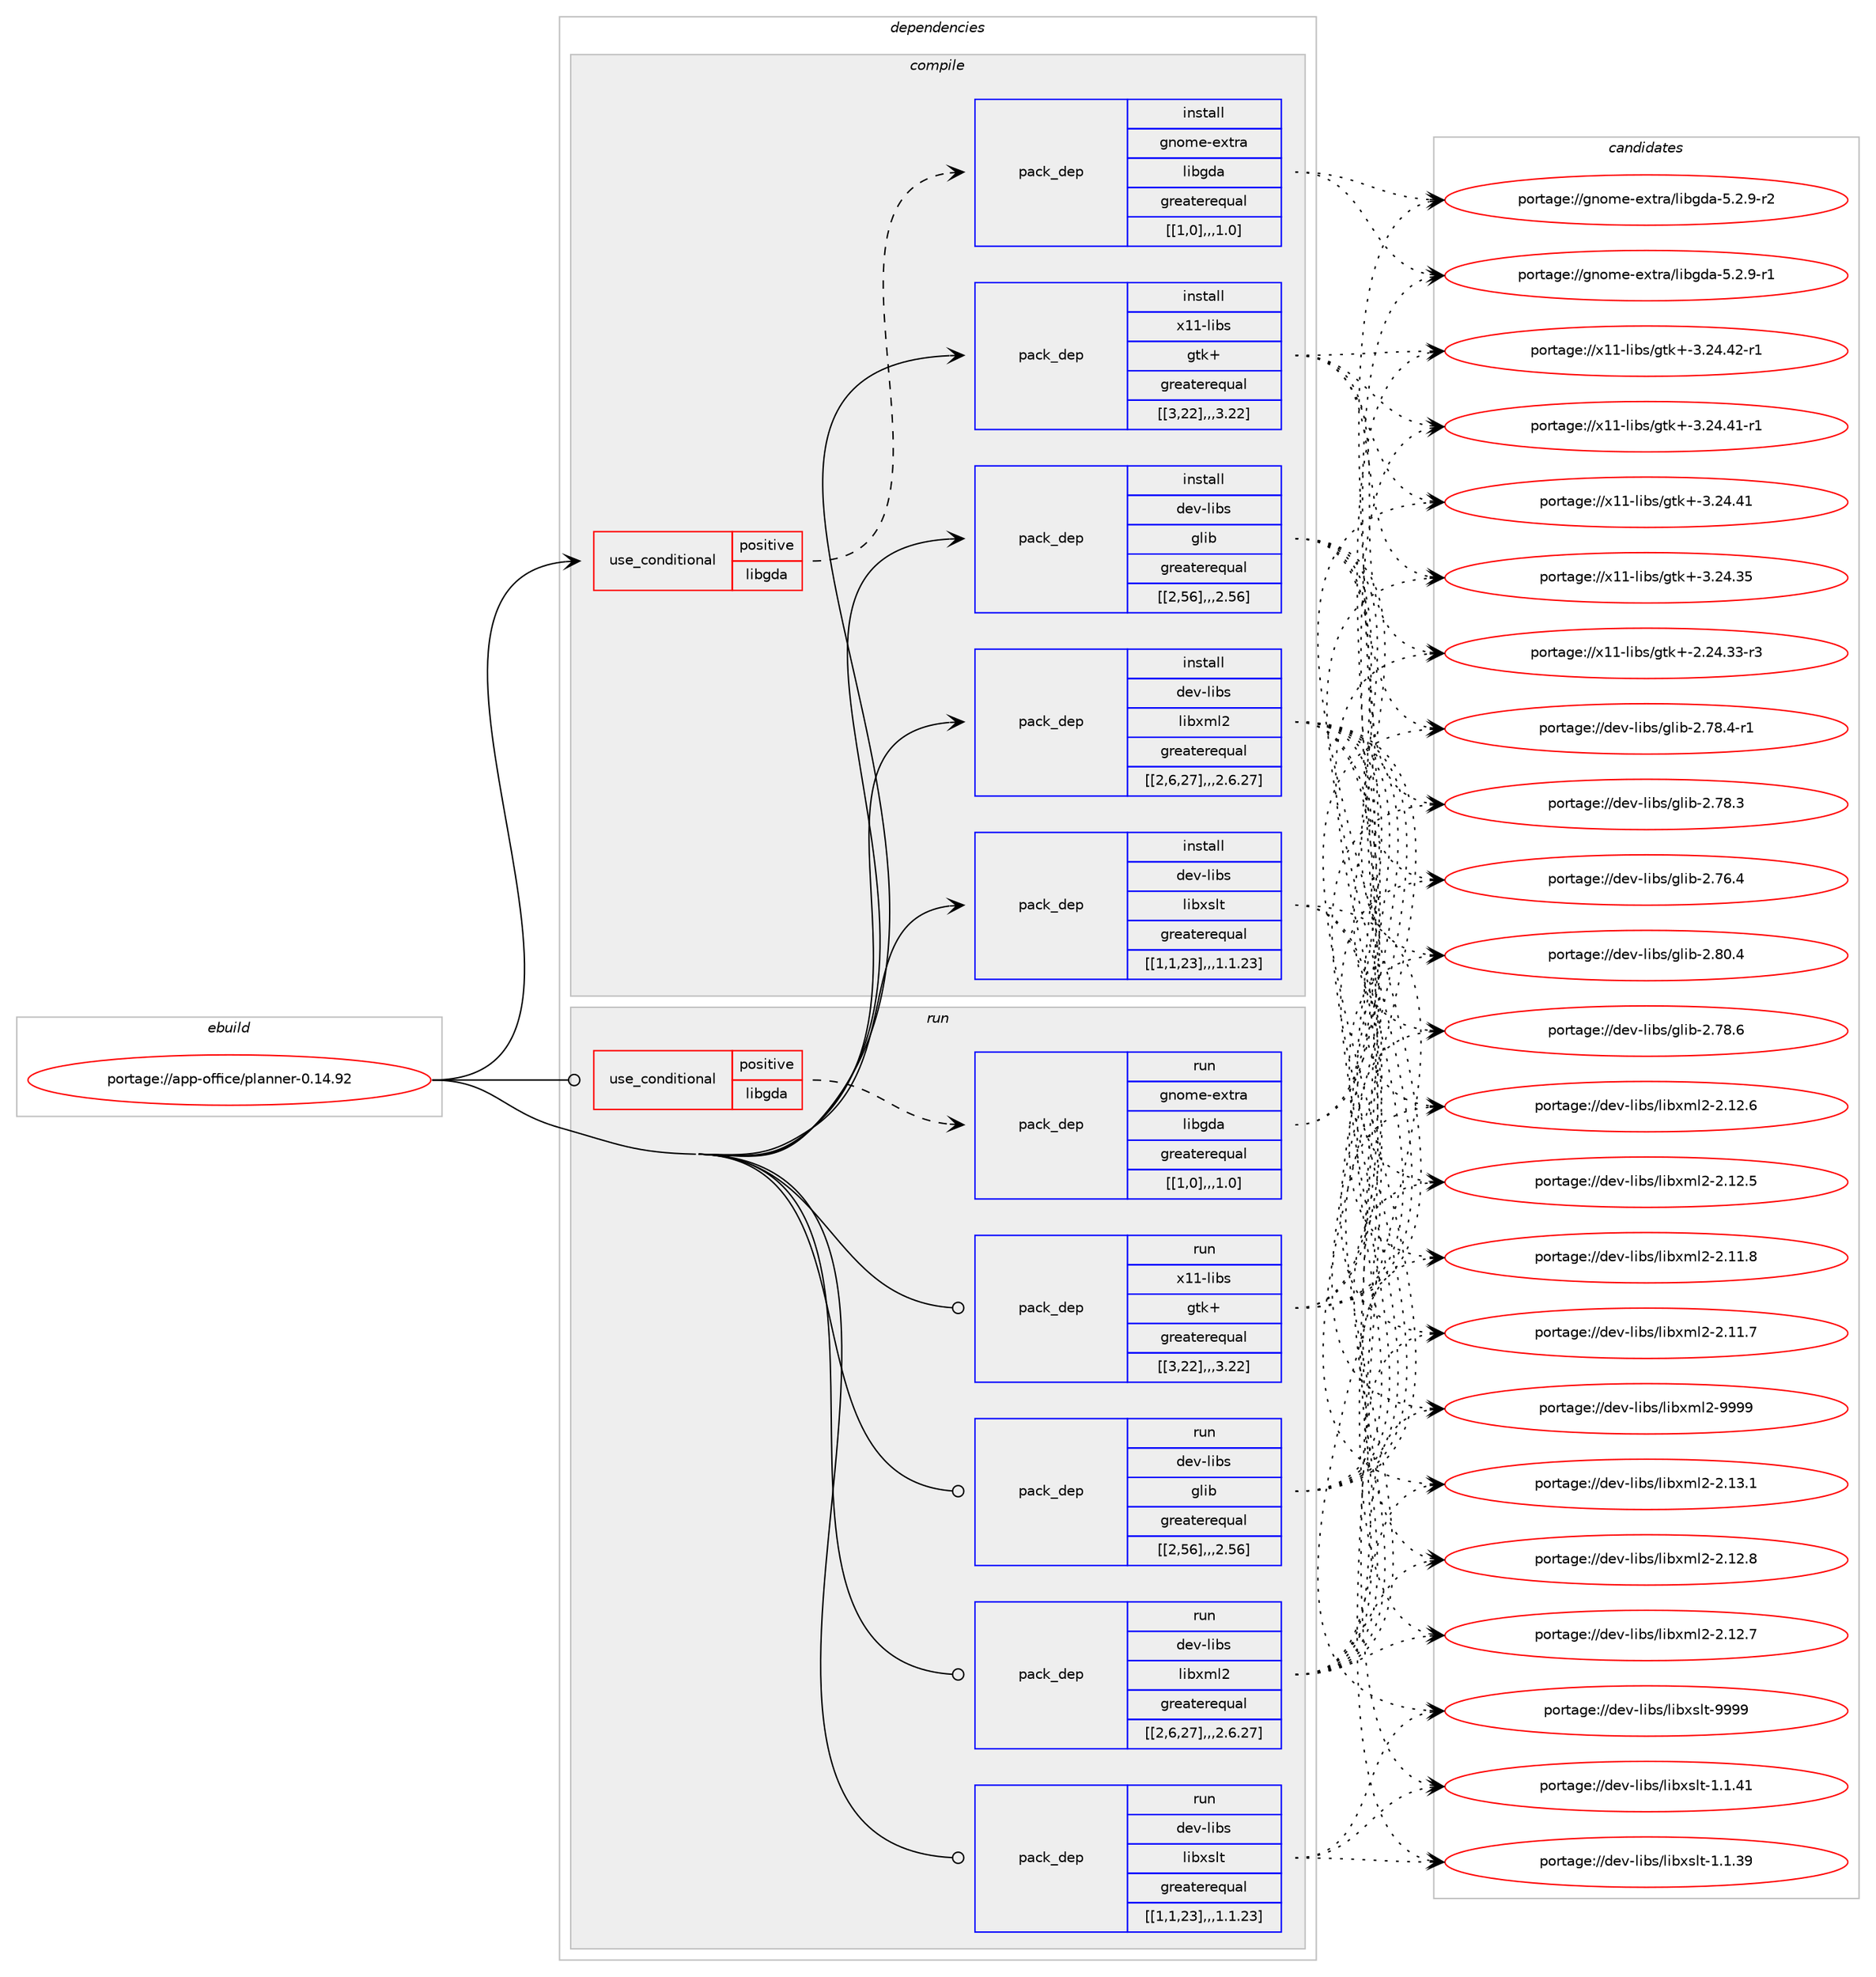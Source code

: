 digraph prolog {

# *************
# Graph options
# *************

newrank=true;
concentrate=true;
compound=true;
graph [rankdir=LR,fontname=Helvetica,fontsize=10,ranksep=1.5];#, ranksep=2.5, nodesep=0.2];
edge  [arrowhead=vee];
node  [fontname=Helvetica,fontsize=10];

# **********
# The ebuild
# **********

subgraph cluster_leftcol {
color=gray;
label=<<i>ebuild</i>>;
id [label="portage://app-office/planner-0.14.92", color=red, width=4, href="../app-office/planner-0.14.92.svg"];
}

# ****************
# The dependencies
# ****************

subgraph cluster_midcol {
color=gray;
label=<<i>dependencies</i>>;
subgraph cluster_compile {
fillcolor="#eeeeee";
style=filled;
label=<<i>compile</i>>;
subgraph cond13955 {
dependency49721 [label=<<TABLE BORDER="0" CELLBORDER="1" CELLSPACING="0" CELLPADDING="4"><TR><TD ROWSPAN="3" CELLPADDING="10">use_conditional</TD></TR><TR><TD>positive</TD></TR><TR><TD>libgda</TD></TR></TABLE>>, shape=none, color=red];
subgraph pack35325 {
dependency49722 [label=<<TABLE BORDER="0" CELLBORDER="1" CELLSPACING="0" CELLPADDING="4" WIDTH="220"><TR><TD ROWSPAN="6" CELLPADDING="30">pack_dep</TD></TR><TR><TD WIDTH="110">install</TD></TR><TR><TD>gnome-extra</TD></TR><TR><TD>libgda</TD></TR><TR><TD>greaterequal</TD></TR><TR><TD>[[1,0],,,1.0]</TD></TR></TABLE>>, shape=none, color=blue];
}
dependency49721:e -> dependency49722:w [weight=20,style="dashed",arrowhead="vee"];
}
id:e -> dependency49721:w [weight=20,style="solid",arrowhead="vee"];
subgraph pack35326 {
dependency49723 [label=<<TABLE BORDER="0" CELLBORDER="1" CELLSPACING="0" CELLPADDING="4" WIDTH="220"><TR><TD ROWSPAN="6" CELLPADDING="30">pack_dep</TD></TR><TR><TD WIDTH="110">install</TD></TR><TR><TD>dev-libs</TD></TR><TR><TD>glib</TD></TR><TR><TD>greaterequal</TD></TR><TR><TD>[[2,56],,,2.56]</TD></TR></TABLE>>, shape=none, color=blue];
}
id:e -> dependency49723:w [weight=20,style="solid",arrowhead="vee"];
subgraph pack35327 {
dependency49724 [label=<<TABLE BORDER="0" CELLBORDER="1" CELLSPACING="0" CELLPADDING="4" WIDTH="220"><TR><TD ROWSPAN="6" CELLPADDING="30">pack_dep</TD></TR><TR><TD WIDTH="110">install</TD></TR><TR><TD>dev-libs</TD></TR><TR><TD>libxml2</TD></TR><TR><TD>greaterequal</TD></TR><TR><TD>[[2,6,27],,,2.6.27]</TD></TR></TABLE>>, shape=none, color=blue];
}
id:e -> dependency49724:w [weight=20,style="solid",arrowhead="vee"];
subgraph pack35328 {
dependency49725 [label=<<TABLE BORDER="0" CELLBORDER="1" CELLSPACING="0" CELLPADDING="4" WIDTH="220"><TR><TD ROWSPAN="6" CELLPADDING="30">pack_dep</TD></TR><TR><TD WIDTH="110">install</TD></TR><TR><TD>dev-libs</TD></TR><TR><TD>libxslt</TD></TR><TR><TD>greaterequal</TD></TR><TR><TD>[[1,1,23],,,1.1.23]</TD></TR></TABLE>>, shape=none, color=blue];
}
id:e -> dependency49725:w [weight=20,style="solid",arrowhead="vee"];
subgraph pack35329 {
dependency49726 [label=<<TABLE BORDER="0" CELLBORDER="1" CELLSPACING="0" CELLPADDING="4" WIDTH="220"><TR><TD ROWSPAN="6" CELLPADDING="30">pack_dep</TD></TR><TR><TD WIDTH="110">install</TD></TR><TR><TD>x11-libs</TD></TR><TR><TD>gtk+</TD></TR><TR><TD>greaterequal</TD></TR><TR><TD>[[3,22],,,3.22]</TD></TR></TABLE>>, shape=none, color=blue];
}
id:e -> dependency49726:w [weight=20,style="solid",arrowhead="vee"];
}
subgraph cluster_compileandrun {
fillcolor="#eeeeee";
style=filled;
label=<<i>compile and run</i>>;
}
subgraph cluster_run {
fillcolor="#eeeeee";
style=filled;
label=<<i>run</i>>;
subgraph cond13956 {
dependency49727 [label=<<TABLE BORDER="0" CELLBORDER="1" CELLSPACING="0" CELLPADDING="4"><TR><TD ROWSPAN="3" CELLPADDING="10">use_conditional</TD></TR><TR><TD>positive</TD></TR><TR><TD>libgda</TD></TR></TABLE>>, shape=none, color=red];
subgraph pack35330 {
dependency49728 [label=<<TABLE BORDER="0" CELLBORDER="1" CELLSPACING="0" CELLPADDING="4" WIDTH="220"><TR><TD ROWSPAN="6" CELLPADDING="30">pack_dep</TD></TR><TR><TD WIDTH="110">run</TD></TR><TR><TD>gnome-extra</TD></TR><TR><TD>libgda</TD></TR><TR><TD>greaterequal</TD></TR><TR><TD>[[1,0],,,1.0]</TD></TR></TABLE>>, shape=none, color=blue];
}
dependency49727:e -> dependency49728:w [weight=20,style="dashed",arrowhead="vee"];
}
id:e -> dependency49727:w [weight=20,style="solid",arrowhead="odot"];
subgraph pack35331 {
dependency49729 [label=<<TABLE BORDER="0" CELLBORDER="1" CELLSPACING="0" CELLPADDING="4" WIDTH="220"><TR><TD ROWSPAN="6" CELLPADDING="30">pack_dep</TD></TR><TR><TD WIDTH="110">run</TD></TR><TR><TD>dev-libs</TD></TR><TR><TD>glib</TD></TR><TR><TD>greaterequal</TD></TR><TR><TD>[[2,56],,,2.56]</TD></TR></TABLE>>, shape=none, color=blue];
}
id:e -> dependency49729:w [weight=20,style="solid",arrowhead="odot"];
subgraph pack35332 {
dependency49730 [label=<<TABLE BORDER="0" CELLBORDER="1" CELLSPACING="0" CELLPADDING="4" WIDTH="220"><TR><TD ROWSPAN="6" CELLPADDING="30">pack_dep</TD></TR><TR><TD WIDTH="110">run</TD></TR><TR><TD>dev-libs</TD></TR><TR><TD>libxml2</TD></TR><TR><TD>greaterequal</TD></TR><TR><TD>[[2,6,27],,,2.6.27]</TD></TR></TABLE>>, shape=none, color=blue];
}
id:e -> dependency49730:w [weight=20,style="solid",arrowhead="odot"];
subgraph pack35333 {
dependency49731 [label=<<TABLE BORDER="0" CELLBORDER="1" CELLSPACING="0" CELLPADDING="4" WIDTH="220"><TR><TD ROWSPAN="6" CELLPADDING="30">pack_dep</TD></TR><TR><TD WIDTH="110">run</TD></TR><TR><TD>dev-libs</TD></TR><TR><TD>libxslt</TD></TR><TR><TD>greaterequal</TD></TR><TR><TD>[[1,1,23],,,1.1.23]</TD></TR></TABLE>>, shape=none, color=blue];
}
id:e -> dependency49731:w [weight=20,style="solid",arrowhead="odot"];
subgraph pack35334 {
dependency49732 [label=<<TABLE BORDER="0" CELLBORDER="1" CELLSPACING="0" CELLPADDING="4" WIDTH="220"><TR><TD ROWSPAN="6" CELLPADDING="30">pack_dep</TD></TR><TR><TD WIDTH="110">run</TD></TR><TR><TD>x11-libs</TD></TR><TR><TD>gtk+</TD></TR><TR><TD>greaterequal</TD></TR><TR><TD>[[3,22],,,3.22]</TD></TR></TABLE>>, shape=none, color=blue];
}
id:e -> dependency49732:w [weight=20,style="solid",arrowhead="odot"];
}
}

# **************
# The candidates
# **************

subgraph cluster_choices {
rank=same;
color=gray;
label=<<i>candidates</i>>;

subgraph choice35325 {
color=black;
nodesep=1;
choice10311011110910145101120116114974710810598103100974553465046574511450 [label="portage://gnome-extra/libgda-5.2.9-r2", color=red, width=4,href="../gnome-extra/libgda-5.2.9-r2.svg"];
choice10311011110910145101120116114974710810598103100974553465046574511449 [label="portage://gnome-extra/libgda-5.2.9-r1", color=red, width=4,href="../gnome-extra/libgda-5.2.9-r1.svg"];
dependency49722:e -> choice10311011110910145101120116114974710810598103100974553465046574511450:w [style=dotted,weight="100"];
dependency49722:e -> choice10311011110910145101120116114974710810598103100974553465046574511449:w [style=dotted,weight="100"];
}
subgraph choice35326 {
color=black;
nodesep=1;
choice1001011184510810598115471031081059845504656484652 [label="portage://dev-libs/glib-2.80.4", color=red, width=4,href="../dev-libs/glib-2.80.4.svg"];
choice1001011184510810598115471031081059845504655564654 [label="portage://dev-libs/glib-2.78.6", color=red, width=4,href="../dev-libs/glib-2.78.6.svg"];
choice10010111845108105981154710310810598455046555646524511449 [label="portage://dev-libs/glib-2.78.4-r1", color=red, width=4,href="../dev-libs/glib-2.78.4-r1.svg"];
choice1001011184510810598115471031081059845504655564651 [label="portage://dev-libs/glib-2.78.3", color=red, width=4,href="../dev-libs/glib-2.78.3.svg"];
choice1001011184510810598115471031081059845504655544652 [label="portage://dev-libs/glib-2.76.4", color=red, width=4,href="../dev-libs/glib-2.76.4.svg"];
dependency49723:e -> choice1001011184510810598115471031081059845504656484652:w [style=dotted,weight="100"];
dependency49723:e -> choice1001011184510810598115471031081059845504655564654:w [style=dotted,weight="100"];
dependency49723:e -> choice10010111845108105981154710310810598455046555646524511449:w [style=dotted,weight="100"];
dependency49723:e -> choice1001011184510810598115471031081059845504655564651:w [style=dotted,weight="100"];
dependency49723:e -> choice1001011184510810598115471031081059845504655544652:w [style=dotted,weight="100"];
}
subgraph choice35327 {
color=black;
nodesep=1;
choice10010111845108105981154710810598120109108504557575757 [label="portage://dev-libs/libxml2-9999", color=red, width=4,href="../dev-libs/libxml2-9999.svg"];
choice100101118451081059811547108105981201091085045504649514649 [label="portage://dev-libs/libxml2-2.13.1", color=red, width=4,href="../dev-libs/libxml2-2.13.1.svg"];
choice100101118451081059811547108105981201091085045504649504656 [label="portage://dev-libs/libxml2-2.12.8", color=red, width=4,href="../dev-libs/libxml2-2.12.8.svg"];
choice100101118451081059811547108105981201091085045504649504655 [label="portage://dev-libs/libxml2-2.12.7", color=red, width=4,href="../dev-libs/libxml2-2.12.7.svg"];
choice100101118451081059811547108105981201091085045504649504654 [label="portage://dev-libs/libxml2-2.12.6", color=red, width=4,href="../dev-libs/libxml2-2.12.6.svg"];
choice100101118451081059811547108105981201091085045504649504653 [label="portage://dev-libs/libxml2-2.12.5", color=red, width=4,href="../dev-libs/libxml2-2.12.5.svg"];
choice100101118451081059811547108105981201091085045504649494656 [label="portage://dev-libs/libxml2-2.11.8", color=red, width=4,href="../dev-libs/libxml2-2.11.8.svg"];
choice100101118451081059811547108105981201091085045504649494655 [label="portage://dev-libs/libxml2-2.11.7", color=red, width=4,href="../dev-libs/libxml2-2.11.7.svg"];
dependency49724:e -> choice10010111845108105981154710810598120109108504557575757:w [style=dotted,weight="100"];
dependency49724:e -> choice100101118451081059811547108105981201091085045504649514649:w [style=dotted,weight="100"];
dependency49724:e -> choice100101118451081059811547108105981201091085045504649504656:w [style=dotted,weight="100"];
dependency49724:e -> choice100101118451081059811547108105981201091085045504649504655:w [style=dotted,weight="100"];
dependency49724:e -> choice100101118451081059811547108105981201091085045504649504654:w [style=dotted,weight="100"];
dependency49724:e -> choice100101118451081059811547108105981201091085045504649504653:w [style=dotted,weight="100"];
dependency49724:e -> choice100101118451081059811547108105981201091085045504649494656:w [style=dotted,weight="100"];
dependency49724:e -> choice100101118451081059811547108105981201091085045504649494655:w [style=dotted,weight="100"];
}
subgraph choice35328 {
color=black;
nodesep=1;
choice100101118451081059811547108105981201151081164557575757 [label="portage://dev-libs/libxslt-9999", color=red, width=4,href="../dev-libs/libxslt-9999.svg"];
choice1001011184510810598115471081059812011510811645494649465249 [label="portage://dev-libs/libxslt-1.1.41", color=red, width=4,href="../dev-libs/libxslt-1.1.41.svg"];
choice1001011184510810598115471081059812011510811645494649465157 [label="portage://dev-libs/libxslt-1.1.39", color=red, width=4,href="../dev-libs/libxslt-1.1.39.svg"];
dependency49725:e -> choice100101118451081059811547108105981201151081164557575757:w [style=dotted,weight="100"];
dependency49725:e -> choice1001011184510810598115471081059812011510811645494649465249:w [style=dotted,weight="100"];
dependency49725:e -> choice1001011184510810598115471081059812011510811645494649465157:w [style=dotted,weight="100"];
}
subgraph choice35329 {
color=black;
nodesep=1;
choice12049494510810598115471031161074345514650524652504511449 [label="portage://x11-libs/gtk+-3.24.42-r1", color=red, width=4,href="../x11-libs/gtk+-3.24.42-r1.svg"];
choice12049494510810598115471031161074345514650524652494511449 [label="portage://x11-libs/gtk+-3.24.41-r1", color=red, width=4,href="../x11-libs/gtk+-3.24.41-r1.svg"];
choice1204949451081059811547103116107434551465052465249 [label="portage://x11-libs/gtk+-3.24.41", color=red, width=4,href="../x11-libs/gtk+-3.24.41.svg"];
choice1204949451081059811547103116107434551465052465153 [label="portage://x11-libs/gtk+-3.24.35", color=red, width=4,href="../x11-libs/gtk+-3.24.35.svg"];
choice12049494510810598115471031161074345504650524651514511451 [label="portage://x11-libs/gtk+-2.24.33-r3", color=red, width=4,href="../x11-libs/gtk+-2.24.33-r3.svg"];
dependency49726:e -> choice12049494510810598115471031161074345514650524652504511449:w [style=dotted,weight="100"];
dependency49726:e -> choice12049494510810598115471031161074345514650524652494511449:w [style=dotted,weight="100"];
dependency49726:e -> choice1204949451081059811547103116107434551465052465249:w [style=dotted,weight="100"];
dependency49726:e -> choice1204949451081059811547103116107434551465052465153:w [style=dotted,weight="100"];
dependency49726:e -> choice12049494510810598115471031161074345504650524651514511451:w [style=dotted,weight="100"];
}
subgraph choice35330 {
color=black;
nodesep=1;
choice10311011110910145101120116114974710810598103100974553465046574511450 [label="portage://gnome-extra/libgda-5.2.9-r2", color=red, width=4,href="../gnome-extra/libgda-5.2.9-r2.svg"];
choice10311011110910145101120116114974710810598103100974553465046574511449 [label="portage://gnome-extra/libgda-5.2.9-r1", color=red, width=4,href="../gnome-extra/libgda-5.2.9-r1.svg"];
dependency49728:e -> choice10311011110910145101120116114974710810598103100974553465046574511450:w [style=dotted,weight="100"];
dependency49728:e -> choice10311011110910145101120116114974710810598103100974553465046574511449:w [style=dotted,weight="100"];
}
subgraph choice35331 {
color=black;
nodesep=1;
choice1001011184510810598115471031081059845504656484652 [label="portage://dev-libs/glib-2.80.4", color=red, width=4,href="../dev-libs/glib-2.80.4.svg"];
choice1001011184510810598115471031081059845504655564654 [label="portage://dev-libs/glib-2.78.6", color=red, width=4,href="../dev-libs/glib-2.78.6.svg"];
choice10010111845108105981154710310810598455046555646524511449 [label="portage://dev-libs/glib-2.78.4-r1", color=red, width=4,href="../dev-libs/glib-2.78.4-r1.svg"];
choice1001011184510810598115471031081059845504655564651 [label="portage://dev-libs/glib-2.78.3", color=red, width=4,href="../dev-libs/glib-2.78.3.svg"];
choice1001011184510810598115471031081059845504655544652 [label="portage://dev-libs/glib-2.76.4", color=red, width=4,href="../dev-libs/glib-2.76.4.svg"];
dependency49729:e -> choice1001011184510810598115471031081059845504656484652:w [style=dotted,weight="100"];
dependency49729:e -> choice1001011184510810598115471031081059845504655564654:w [style=dotted,weight="100"];
dependency49729:e -> choice10010111845108105981154710310810598455046555646524511449:w [style=dotted,weight="100"];
dependency49729:e -> choice1001011184510810598115471031081059845504655564651:w [style=dotted,weight="100"];
dependency49729:e -> choice1001011184510810598115471031081059845504655544652:w [style=dotted,weight="100"];
}
subgraph choice35332 {
color=black;
nodesep=1;
choice10010111845108105981154710810598120109108504557575757 [label="portage://dev-libs/libxml2-9999", color=red, width=4,href="../dev-libs/libxml2-9999.svg"];
choice100101118451081059811547108105981201091085045504649514649 [label="portage://dev-libs/libxml2-2.13.1", color=red, width=4,href="../dev-libs/libxml2-2.13.1.svg"];
choice100101118451081059811547108105981201091085045504649504656 [label="portage://dev-libs/libxml2-2.12.8", color=red, width=4,href="../dev-libs/libxml2-2.12.8.svg"];
choice100101118451081059811547108105981201091085045504649504655 [label="portage://dev-libs/libxml2-2.12.7", color=red, width=4,href="../dev-libs/libxml2-2.12.7.svg"];
choice100101118451081059811547108105981201091085045504649504654 [label="portage://dev-libs/libxml2-2.12.6", color=red, width=4,href="../dev-libs/libxml2-2.12.6.svg"];
choice100101118451081059811547108105981201091085045504649504653 [label="portage://dev-libs/libxml2-2.12.5", color=red, width=4,href="../dev-libs/libxml2-2.12.5.svg"];
choice100101118451081059811547108105981201091085045504649494656 [label="portage://dev-libs/libxml2-2.11.8", color=red, width=4,href="../dev-libs/libxml2-2.11.8.svg"];
choice100101118451081059811547108105981201091085045504649494655 [label="portage://dev-libs/libxml2-2.11.7", color=red, width=4,href="../dev-libs/libxml2-2.11.7.svg"];
dependency49730:e -> choice10010111845108105981154710810598120109108504557575757:w [style=dotted,weight="100"];
dependency49730:e -> choice100101118451081059811547108105981201091085045504649514649:w [style=dotted,weight="100"];
dependency49730:e -> choice100101118451081059811547108105981201091085045504649504656:w [style=dotted,weight="100"];
dependency49730:e -> choice100101118451081059811547108105981201091085045504649504655:w [style=dotted,weight="100"];
dependency49730:e -> choice100101118451081059811547108105981201091085045504649504654:w [style=dotted,weight="100"];
dependency49730:e -> choice100101118451081059811547108105981201091085045504649504653:w [style=dotted,weight="100"];
dependency49730:e -> choice100101118451081059811547108105981201091085045504649494656:w [style=dotted,weight="100"];
dependency49730:e -> choice100101118451081059811547108105981201091085045504649494655:w [style=dotted,weight="100"];
}
subgraph choice35333 {
color=black;
nodesep=1;
choice100101118451081059811547108105981201151081164557575757 [label="portage://dev-libs/libxslt-9999", color=red, width=4,href="../dev-libs/libxslt-9999.svg"];
choice1001011184510810598115471081059812011510811645494649465249 [label="portage://dev-libs/libxslt-1.1.41", color=red, width=4,href="../dev-libs/libxslt-1.1.41.svg"];
choice1001011184510810598115471081059812011510811645494649465157 [label="portage://dev-libs/libxslt-1.1.39", color=red, width=4,href="../dev-libs/libxslt-1.1.39.svg"];
dependency49731:e -> choice100101118451081059811547108105981201151081164557575757:w [style=dotted,weight="100"];
dependency49731:e -> choice1001011184510810598115471081059812011510811645494649465249:w [style=dotted,weight="100"];
dependency49731:e -> choice1001011184510810598115471081059812011510811645494649465157:w [style=dotted,weight="100"];
}
subgraph choice35334 {
color=black;
nodesep=1;
choice12049494510810598115471031161074345514650524652504511449 [label="portage://x11-libs/gtk+-3.24.42-r1", color=red, width=4,href="../x11-libs/gtk+-3.24.42-r1.svg"];
choice12049494510810598115471031161074345514650524652494511449 [label="portage://x11-libs/gtk+-3.24.41-r1", color=red, width=4,href="../x11-libs/gtk+-3.24.41-r1.svg"];
choice1204949451081059811547103116107434551465052465249 [label="portage://x11-libs/gtk+-3.24.41", color=red, width=4,href="../x11-libs/gtk+-3.24.41.svg"];
choice1204949451081059811547103116107434551465052465153 [label="portage://x11-libs/gtk+-3.24.35", color=red, width=4,href="../x11-libs/gtk+-3.24.35.svg"];
choice12049494510810598115471031161074345504650524651514511451 [label="portage://x11-libs/gtk+-2.24.33-r3", color=red, width=4,href="../x11-libs/gtk+-2.24.33-r3.svg"];
dependency49732:e -> choice12049494510810598115471031161074345514650524652504511449:w [style=dotted,weight="100"];
dependency49732:e -> choice12049494510810598115471031161074345514650524652494511449:w [style=dotted,weight="100"];
dependency49732:e -> choice1204949451081059811547103116107434551465052465249:w [style=dotted,weight="100"];
dependency49732:e -> choice1204949451081059811547103116107434551465052465153:w [style=dotted,weight="100"];
dependency49732:e -> choice12049494510810598115471031161074345504650524651514511451:w [style=dotted,weight="100"];
}
}

}
